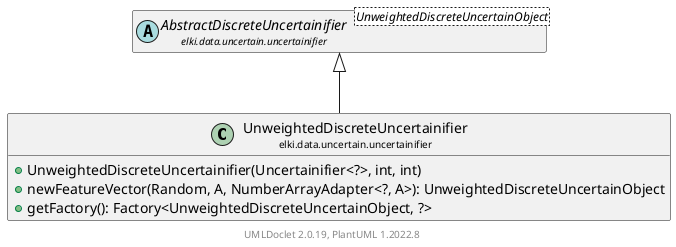 @startuml
    remove .*\.(Instance|Par|Parameterizer|Factory)$
    set namespaceSeparator none
    hide empty fields
    hide empty methods

    class "<size:14>UnweightedDiscreteUncertainifier\n<size:10>elki.data.uncertain.uncertainifier" as elki.data.uncertain.uncertainifier.UnweightedDiscreteUncertainifier [[UnweightedDiscreteUncertainifier.html]] {
        +UnweightedDiscreteUncertainifier(Uncertainifier<?>, int, int)
        +newFeatureVector(Random, A, NumberArrayAdapter<?, A>): UnweightedDiscreteUncertainObject
        +getFactory(): Factory<UnweightedDiscreteUncertainObject, ?>
    }

    abstract class "<size:14>AbstractDiscreteUncertainifier\n<size:10>elki.data.uncertain.uncertainifier" as elki.data.uncertain.uncertainifier.AbstractDiscreteUncertainifier<UnweightedDiscreteUncertainObject> [[AbstractDiscreteUncertainifier.html]]
    class "<size:14>UnweightedDiscreteUncertainifier.Par\n<size:10>elki.data.uncertain.uncertainifier" as elki.data.uncertain.uncertainifier.UnweightedDiscreteUncertainifier.Par [[UnweightedDiscreteUncertainifier.Par.html]]

    elki.data.uncertain.uncertainifier.AbstractDiscreteUncertainifier <|-- elki.data.uncertain.uncertainifier.UnweightedDiscreteUncertainifier
    elki.data.uncertain.uncertainifier.UnweightedDiscreteUncertainifier +-- elki.data.uncertain.uncertainifier.UnweightedDiscreteUncertainifier.Par

    center footer UMLDoclet 2.0.19, PlantUML 1.2022.8
@enduml

